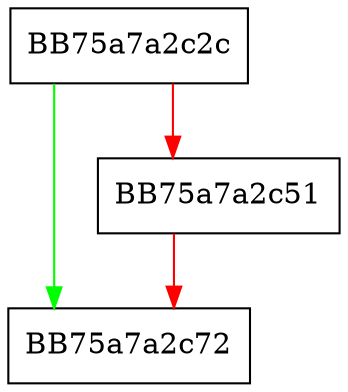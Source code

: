 digraph test {
  node [shape="box"];
  graph [splines=ortho];
  BB75a7a2c2c -> BB75a7a2c72 [color="green"];
  BB75a7a2c2c -> BB75a7a2c51 [color="red"];
  BB75a7a2c51 -> BB75a7a2c72 [color="red"];
}